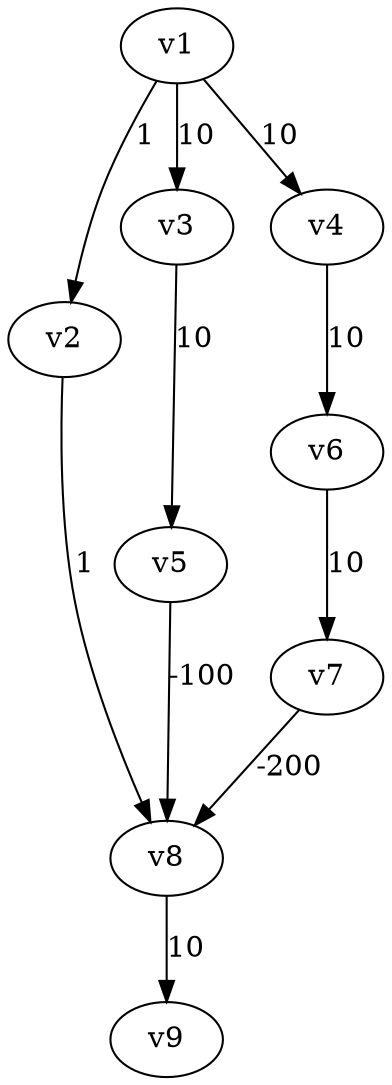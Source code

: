 digraph graph_06
{
v1
v2
v3
v4
v8
v5
v6
v7
v9
v1 -> v2 [label="1"]
v1 -> v3 [label="10"]
v1 -> v4 [label="10"]
v2 -> v8 [label="1"]
v3 -> v5 [label="10"]
v4 -> v6 [label="10"]
v8 -> v9 [label="10"]
v5 -> v8 [label="-100"]
v6 -> v7 [label="10"]
v7 -> v8 [label="-200"]
}
